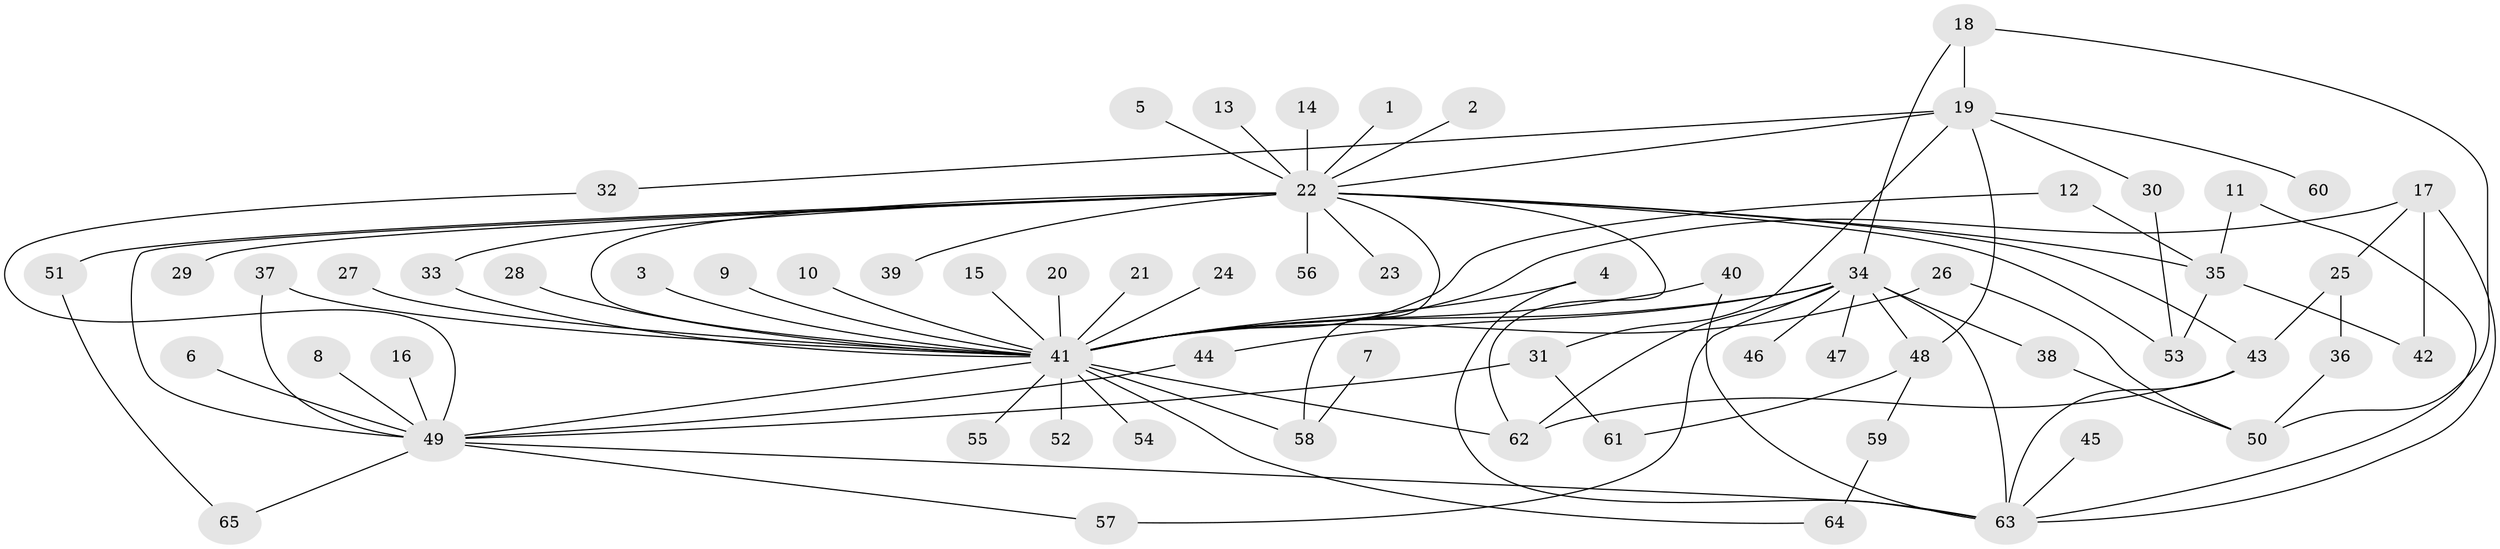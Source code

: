 // original degree distribution, {15: 0.007751937984496124, 24: 0.007751937984496124, 5: 0.023255813953488372, 31: 0.007751937984496124, 9: 0.007751937984496124, 13: 0.007751937984496124, 1: 0.49612403100775193, 3: 0.08527131782945736, 11: 0.007751937984496124, 2: 0.27906976744186046, 6: 0.015503875968992248, 4: 0.046511627906976744, 7: 0.007751937984496124}
// Generated by graph-tools (version 1.1) at 2025/01/03/09/25 03:01:53]
// undirected, 65 vertices, 94 edges
graph export_dot {
graph [start="1"]
  node [color=gray90,style=filled];
  1;
  2;
  3;
  4;
  5;
  6;
  7;
  8;
  9;
  10;
  11;
  12;
  13;
  14;
  15;
  16;
  17;
  18;
  19;
  20;
  21;
  22;
  23;
  24;
  25;
  26;
  27;
  28;
  29;
  30;
  31;
  32;
  33;
  34;
  35;
  36;
  37;
  38;
  39;
  40;
  41;
  42;
  43;
  44;
  45;
  46;
  47;
  48;
  49;
  50;
  51;
  52;
  53;
  54;
  55;
  56;
  57;
  58;
  59;
  60;
  61;
  62;
  63;
  64;
  65;
  1 -- 22 [weight=1.0];
  2 -- 22 [weight=1.0];
  3 -- 41 [weight=1.0];
  4 -- 41 [weight=1.0];
  4 -- 63 [weight=1.0];
  5 -- 22 [weight=1.0];
  6 -- 49 [weight=1.0];
  7 -- 58 [weight=1.0];
  8 -- 49 [weight=1.0];
  9 -- 41 [weight=1.0];
  10 -- 41 [weight=1.0];
  11 -- 35 [weight=1.0];
  11 -- 63 [weight=1.0];
  12 -- 35 [weight=1.0];
  12 -- 41 [weight=1.0];
  13 -- 22 [weight=1.0];
  14 -- 22 [weight=1.0];
  15 -- 41 [weight=1.0];
  16 -- 49 [weight=1.0];
  17 -- 25 [weight=1.0];
  17 -- 41 [weight=1.0];
  17 -- 42 [weight=1.0];
  17 -- 63 [weight=1.0];
  18 -- 19 [weight=1.0];
  18 -- 34 [weight=1.0];
  18 -- 50 [weight=1.0];
  19 -- 22 [weight=1.0];
  19 -- 30 [weight=1.0];
  19 -- 31 [weight=1.0];
  19 -- 32 [weight=1.0];
  19 -- 48 [weight=1.0];
  19 -- 60 [weight=1.0];
  20 -- 41 [weight=1.0];
  21 -- 41 [weight=1.0];
  22 -- 23 [weight=1.0];
  22 -- 29 [weight=1.0];
  22 -- 33 [weight=1.0];
  22 -- 35 [weight=1.0];
  22 -- 39 [weight=1.0];
  22 -- 41 [weight=1.0];
  22 -- 43 [weight=1.0];
  22 -- 49 [weight=1.0];
  22 -- 51 [weight=2.0];
  22 -- 53 [weight=1.0];
  22 -- 56 [weight=1.0];
  22 -- 58 [weight=1.0];
  22 -- 62 [weight=1.0];
  24 -- 41 [weight=1.0];
  25 -- 36 [weight=1.0];
  25 -- 43 [weight=1.0];
  26 -- 41 [weight=1.0];
  26 -- 50 [weight=1.0];
  27 -- 41 [weight=1.0];
  28 -- 41 [weight=1.0];
  30 -- 53 [weight=1.0];
  31 -- 49 [weight=1.0];
  31 -- 61 [weight=1.0];
  32 -- 49 [weight=1.0];
  33 -- 41 [weight=1.0];
  34 -- 38 [weight=1.0];
  34 -- 41 [weight=1.0];
  34 -- 44 [weight=1.0];
  34 -- 46 [weight=1.0];
  34 -- 47 [weight=1.0];
  34 -- 48 [weight=1.0];
  34 -- 57 [weight=1.0];
  34 -- 62 [weight=1.0];
  34 -- 63 [weight=1.0];
  35 -- 42 [weight=1.0];
  35 -- 53 [weight=1.0];
  36 -- 50 [weight=1.0];
  37 -- 41 [weight=1.0];
  37 -- 49 [weight=1.0];
  38 -- 50 [weight=1.0];
  40 -- 41 [weight=1.0];
  40 -- 63 [weight=1.0];
  41 -- 49 [weight=1.0];
  41 -- 52 [weight=1.0];
  41 -- 54 [weight=1.0];
  41 -- 55 [weight=1.0];
  41 -- 58 [weight=1.0];
  41 -- 62 [weight=1.0];
  41 -- 64 [weight=1.0];
  43 -- 62 [weight=1.0];
  43 -- 63 [weight=1.0];
  44 -- 49 [weight=1.0];
  45 -- 63 [weight=1.0];
  48 -- 59 [weight=1.0];
  48 -- 61 [weight=1.0];
  49 -- 57 [weight=1.0];
  49 -- 63 [weight=1.0];
  49 -- 65 [weight=1.0];
  51 -- 65 [weight=1.0];
  59 -- 64 [weight=1.0];
}
